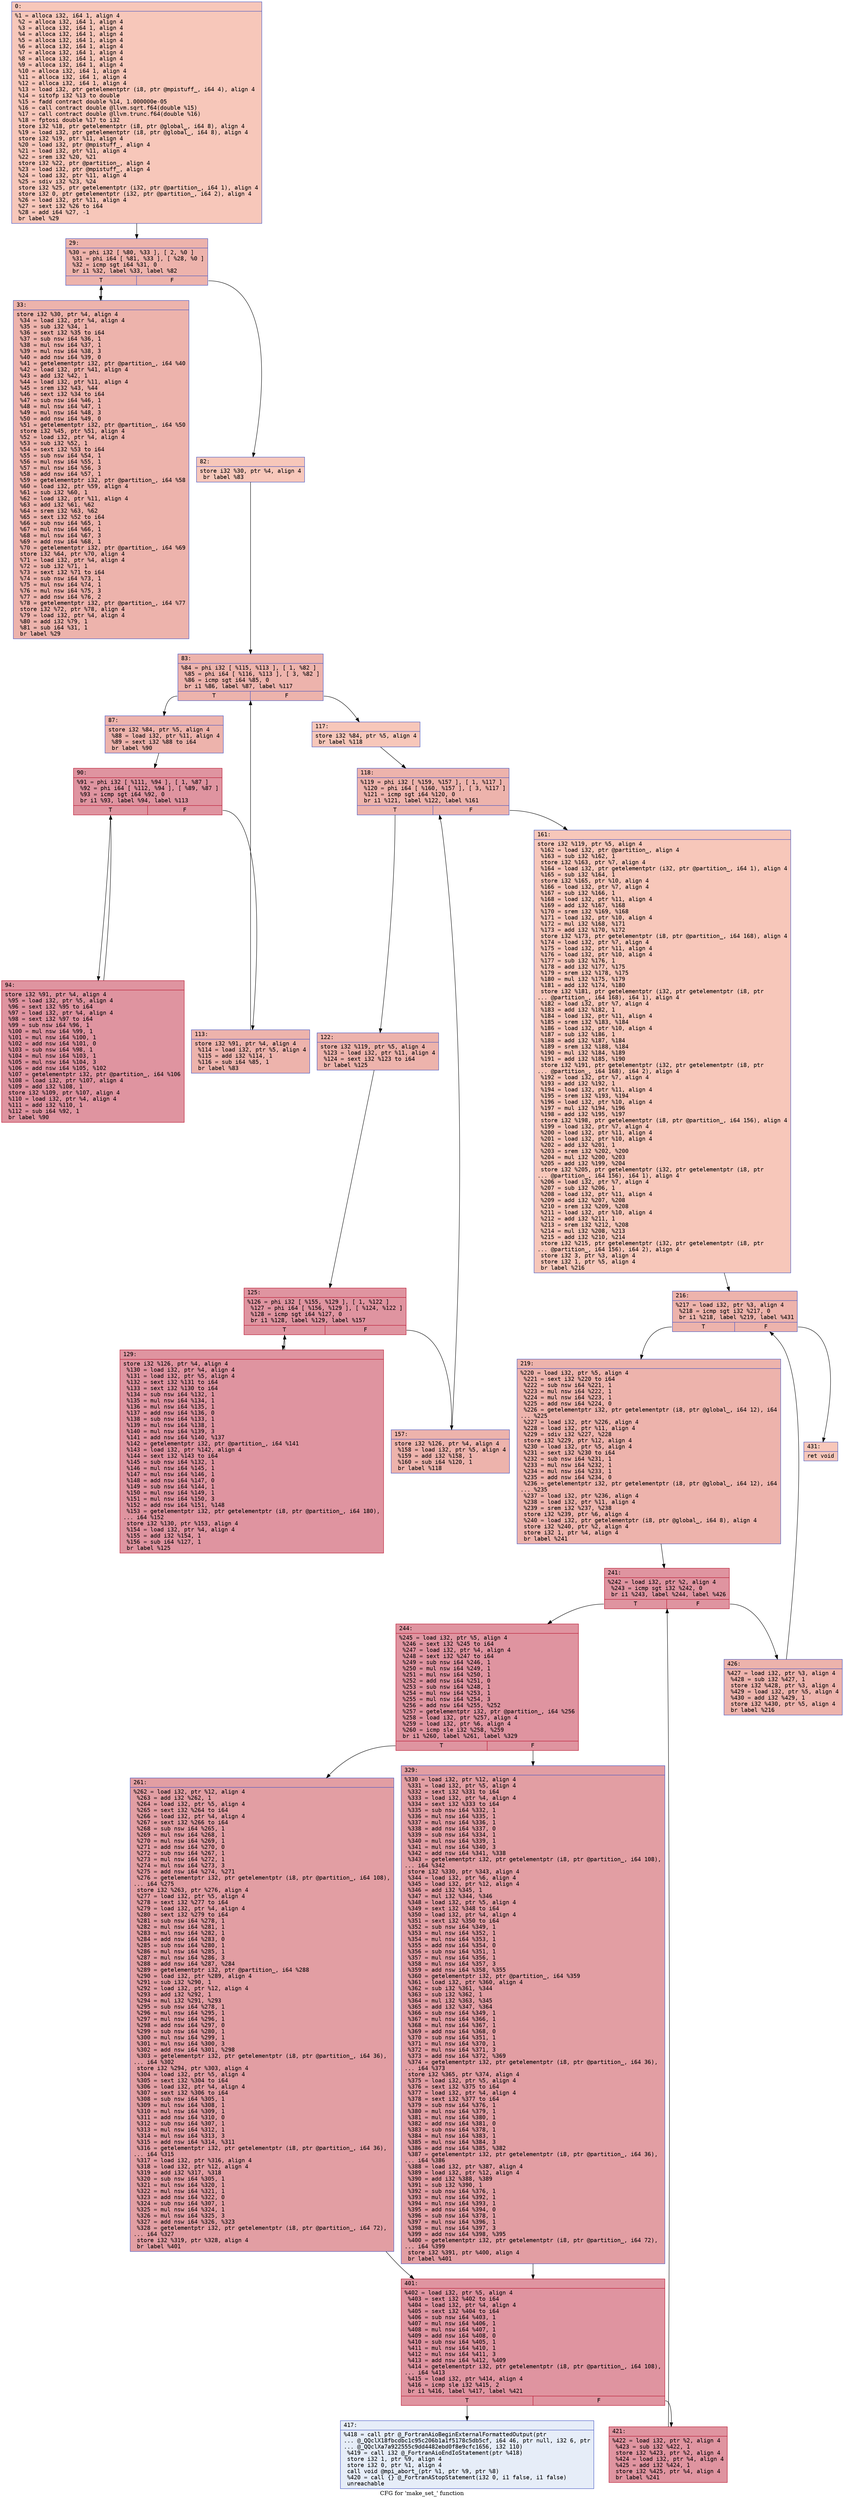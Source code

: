 digraph "CFG for 'make_set_' function" {
	label="CFG for 'make_set_' function";

	Node0x55f9a873ce80 [shape=record,color="#3d50c3ff", style=filled, fillcolor="#ec7f6370" fontname="Courier",label="{0:\l|  %1 = alloca i32, i64 1, align 4\l  %2 = alloca i32, i64 1, align 4\l  %3 = alloca i32, i64 1, align 4\l  %4 = alloca i32, i64 1, align 4\l  %5 = alloca i32, i64 1, align 4\l  %6 = alloca i32, i64 1, align 4\l  %7 = alloca i32, i64 1, align 4\l  %8 = alloca i32, i64 1, align 4\l  %9 = alloca i32, i64 1, align 4\l  %10 = alloca i32, i64 1, align 4\l  %11 = alloca i32, i64 1, align 4\l  %12 = alloca i32, i64 1, align 4\l  %13 = load i32, ptr getelementptr (i8, ptr @mpistuff_, i64 4), align 4\l  %14 = sitofp i32 %13 to double\l  %15 = fadd contract double %14, 1.000000e-05\l  %16 = call contract double @llvm.sqrt.f64(double %15)\l  %17 = call contract double @llvm.trunc.f64(double %16)\l  %18 = fptosi double %17 to i32\l  store i32 %18, ptr getelementptr (i8, ptr @global_, i64 8), align 4\l  %19 = load i32, ptr getelementptr (i8, ptr @global_, i64 8), align 4\l  store i32 %19, ptr %11, align 4\l  %20 = load i32, ptr @mpistuff_, align 4\l  %21 = load i32, ptr %11, align 4\l  %22 = srem i32 %20, %21\l  store i32 %22, ptr @partition_, align 4\l  %23 = load i32, ptr @mpistuff_, align 4\l  %24 = load i32, ptr %11, align 4\l  %25 = sdiv i32 %23, %24\l  store i32 %25, ptr getelementptr (i32, ptr @partition_, i64 1), align 4\l  store i32 0, ptr getelementptr (i32, ptr @partition_, i64 2), align 4\l  %26 = load i32, ptr %11, align 4\l  %27 = sext i32 %26 to i64\l  %28 = add i64 %27, -1\l  br label %29\l}"];
	Node0x55f9a873ce80 -> Node0x55f9a873e6e0[tooltip="0 -> 29\nProbability 100.00%" ];
	Node0x55f9a873e6e0 [shape=record,color="#3d50c3ff", style=filled, fillcolor="#d6524470" fontname="Courier",label="{29:\l|  %30 = phi i32 [ %80, %33 ], [ 2, %0 ]\l  %31 = phi i64 [ %81, %33 ], [ %28, %0 ]\l  %32 = icmp sgt i64 %31, 0\l  br i1 %32, label %33, label %82\l|{<s0>T|<s1>F}}"];
	Node0x55f9a873e6e0:s0 -> Node0x55f9a873e810[tooltip="29 -> 33\nProbability 96.88%" ];
	Node0x55f9a873e6e0:s1 -> Node0x55f9a873eb50[tooltip="29 -> 82\nProbability 3.12%" ];
	Node0x55f9a873e810 [shape=record,color="#3d50c3ff", style=filled, fillcolor="#d6524470" fontname="Courier",label="{33:\l|  store i32 %30, ptr %4, align 4\l  %34 = load i32, ptr %4, align 4\l  %35 = sub i32 %34, 1\l  %36 = sext i32 %35 to i64\l  %37 = sub nsw i64 %36, 1\l  %38 = mul nsw i64 %37, 1\l  %39 = mul nsw i64 %38, 3\l  %40 = add nsw i64 %39, 0\l  %41 = getelementptr i32, ptr @partition_, i64 %40\l  %42 = load i32, ptr %41, align 4\l  %43 = add i32 %42, 1\l  %44 = load i32, ptr %11, align 4\l  %45 = srem i32 %43, %44\l  %46 = sext i32 %34 to i64\l  %47 = sub nsw i64 %46, 1\l  %48 = mul nsw i64 %47, 1\l  %49 = mul nsw i64 %48, 3\l  %50 = add nsw i64 %49, 0\l  %51 = getelementptr i32, ptr @partition_, i64 %50\l  store i32 %45, ptr %51, align 4\l  %52 = load i32, ptr %4, align 4\l  %53 = sub i32 %52, 1\l  %54 = sext i32 %53 to i64\l  %55 = sub nsw i64 %54, 1\l  %56 = mul nsw i64 %55, 1\l  %57 = mul nsw i64 %56, 3\l  %58 = add nsw i64 %57, 1\l  %59 = getelementptr i32, ptr @partition_, i64 %58\l  %60 = load i32, ptr %59, align 4\l  %61 = sub i32 %60, 1\l  %62 = load i32, ptr %11, align 4\l  %63 = add i32 %61, %62\l  %64 = srem i32 %63, %62\l  %65 = sext i32 %52 to i64\l  %66 = sub nsw i64 %65, 1\l  %67 = mul nsw i64 %66, 1\l  %68 = mul nsw i64 %67, 3\l  %69 = add nsw i64 %68, 1\l  %70 = getelementptr i32, ptr @partition_, i64 %69\l  store i32 %64, ptr %70, align 4\l  %71 = load i32, ptr %4, align 4\l  %72 = sub i32 %71, 1\l  %73 = sext i32 %71 to i64\l  %74 = sub nsw i64 %73, 1\l  %75 = mul nsw i64 %74, 1\l  %76 = mul nsw i64 %75, 3\l  %77 = add nsw i64 %76, 2\l  %78 = getelementptr i32, ptr @partition_, i64 %77\l  store i32 %72, ptr %78, align 4\l  %79 = load i32, ptr %4, align 4\l  %80 = add i32 %79, 1\l  %81 = sub i64 %31, 1\l  br label %29\l}"];
	Node0x55f9a873e810 -> Node0x55f9a873e6e0[tooltip="33 -> 29\nProbability 100.00%" ];
	Node0x55f9a873eb50 [shape=record,color="#3d50c3ff", style=filled, fillcolor="#ec7f6370" fontname="Courier",label="{82:\l|  store i32 %30, ptr %4, align 4\l  br label %83\l}"];
	Node0x55f9a873eb50 -> Node0x55f9a8741290[tooltip="82 -> 83\nProbability 100.00%" ];
	Node0x55f9a8741290 [shape=record,color="#3d50c3ff", style=filled, fillcolor="#d6524470" fontname="Courier",label="{83:\l|  %84 = phi i32 [ %115, %113 ], [ 1, %82 ]\l  %85 = phi i64 [ %116, %113 ], [ 3, %82 ]\l  %86 = icmp sgt i64 %85, 0\l  br i1 %86, label %87, label %117\l|{<s0>T|<s1>F}}"];
	Node0x55f9a8741290:s0 -> Node0x55f9a87415b0[tooltip="83 -> 87\nProbability 96.88%" ];
	Node0x55f9a8741290:s1 -> Node0x55f9a8741600[tooltip="83 -> 117\nProbability 3.12%" ];
	Node0x55f9a87415b0 [shape=record,color="#3d50c3ff", style=filled, fillcolor="#d6524470" fontname="Courier",label="{87:\l|  store i32 %84, ptr %5, align 4\l  %88 = load i32, ptr %11, align 4\l  %89 = sext i32 %88 to i64\l  br label %90\l}"];
	Node0x55f9a87415b0 -> Node0x55f9a87418d0[tooltip="87 -> 90\nProbability 100.00%" ];
	Node0x55f9a87418d0 [shape=record,color="#b70d28ff", style=filled, fillcolor="#b70d2870" fontname="Courier",label="{90:\l|  %91 = phi i32 [ %111, %94 ], [ 1, %87 ]\l  %92 = phi i64 [ %112, %94 ], [ %89, %87 ]\l  %93 = icmp sgt i64 %92, 0\l  br i1 %93, label %94, label %113\l|{<s0>T|<s1>F}}"];
	Node0x55f9a87418d0:s0 -> Node0x55f9a87419c0[tooltip="90 -> 94\nProbability 96.88%" ];
	Node0x55f9a87418d0:s1 -> Node0x55f9a8741350[tooltip="90 -> 113\nProbability 3.12%" ];
	Node0x55f9a87419c0 [shape=record,color="#b70d28ff", style=filled, fillcolor="#b70d2870" fontname="Courier",label="{94:\l|  store i32 %91, ptr %4, align 4\l  %95 = load i32, ptr %5, align 4\l  %96 = sext i32 %95 to i64\l  %97 = load i32, ptr %4, align 4\l  %98 = sext i32 %97 to i64\l  %99 = sub nsw i64 %96, 1\l  %100 = mul nsw i64 %99, 1\l  %101 = mul nsw i64 %100, 1\l  %102 = add nsw i64 %101, 0\l  %103 = sub nsw i64 %98, 1\l  %104 = mul nsw i64 %103, 1\l  %105 = mul nsw i64 %104, 3\l  %106 = add nsw i64 %105, %102\l  %107 = getelementptr i32, ptr @partition_, i64 %106\l  %108 = load i32, ptr %107, align 4\l  %109 = add i32 %108, 1\l  store i32 %109, ptr %107, align 4\l  %110 = load i32, ptr %4, align 4\l  %111 = add i32 %110, 1\l  %112 = sub i64 %92, 1\l  br label %90\l}"];
	Node0x55f9a87419c0 -> Node0x55f9a87418d0[tooltip="94 -> 90\nProbability 100.00%" ];
	Node0x55f9a8741350 [shape=record,color="#3d50c3ff", style=filled, fillcolor="#d6524470" fontname="Courier",label="{113:\l|  store i32 %91, ptr %4, align 4\l  %114 = load i32, ptr %5, align 4\l  %115 = add i32 %114, 1\l  %116 = sub i64 %85, 1\l  br label %83\l}"];
	Node0x55f9a8741350 -> Node0x55f9a8741290[tooltip="113 -> 83\nProbability 100.00%" ];
	Node0x55f9a8741600 [shape=record,color="#3d50c3ff", style=filled, fillcolor="#ec7f6370" fontname="Courier",label="{117:\l|  store i32 %84, ptr %5, align 4\l  br label %118\l}"];
	Node0x55f9a8741600 -> Node0x55f9a8743430[tooltip="117 -> 118\nProbability 100.00%" ];
	Node0x55f9a8743430 [shape=record,color="#3d50c3ff", style=filled, fillcolor="#d6524470" fontname="Courier",label="{118:\l|  %119 = phi i32 [ %159, %157 ], [ 1, %117 ]\l  %120 = phi i64 [ %160, %157 ], [ 3, %117 ]\l  %121 = icmp sgt i64 %120, 0\l  br i1 %121, label %122, label %161\l|{<s0>T|<s1>F}}"];
	Node0x55f9a8743430:s0 -> Node0x55f9a8743750[tooltip="118 -> 122\nProbability 96.88%" ];
	Node0x55f9a8743430:s1 -> Node0x55f9a87437a0[tooltip="118 -> 161\nProbability 3.12%" ];
	Node0x55f9a8743750 [shape=record,color="#3d50c3ff", style=filled, fillcolor="#d6524470" fontname="Courier",label="{122:\l|  store i32 %119, ptr %5, align 4\l  %123 = load i32, ptr %11, align 4\l  %124 = sext i32 %123 to i64\l  br label %125\l}"];
	Node0x55f9a8743750 -> Node0x55f9a8743a30[tooltip="122 -> 125\nProbability 100.00%" ];
	Node0x55f9a8743a30 [shape=record,color="#b70d28ff", style=filled, fillcolor="#b70d2870" fontname="Courier",label="{125:\l|  %126 = phi i32 [ %155, %129 ], [ 1, %122 ]\l  %127 = phi i64 [ %156, %129 ], [ %124, %122 ]\l  %128 = icmp sgt i64 %127, 0\l  br i1 %128, label %129, label %157\l|{<s0>T|<s1>F}}"];
	Node0x55f9a8743a30:s0 -> Node0x55f9a8743af0[tooltip="125 -> 129\nProbability 96.88%" ];
	Node0x55f9a8743a30:s1 -> Node0x55f9a87434f0[tooltip="125 -> 157\nProbability 3.12%" ];
	Node0x55f9a8743af0 [shape=record,color="#b70d28ff", style=filled, fillcolor="#b70d2870" fontname="Courier",label="{129:\l|  store i32 %126, ptr %4, align 4\l  %130 = load i32, ptr %4, align 4\l  %131 = load i32, ptr %5, align 4\l  %132 = sext i32 %131 to i64\l  %133 = sext i32 %130 to i64\l  %134 = sub nsw i64 %132, 1\l  %135 = mul nsw i64 %134, 1\l  %136 = mul nsw i64 %135, 1\l  %137 = add nsw i64 %136, 0\l  %138 = sub nsw i64 %133, 1\l  %139 = mul nsw i64 %138, 1\l  %140 = mul nsw i64 %139, 3\l  %141 = add nsw i64 %140, %137\l  %142 = getelementptr i32, ptr @partition_, i64 %141\l  %143 = load i32, ptr %142, align 4\l  %144 = sext i32 %143 to i64\l  %145 = sub nsw i64 %132, 1\l  %146 = mul nsw i64 %145, 1\l  %147 = mul nsw i64 %146, 1\l  %148 = add nsw i64 %147, 0\l  %149 = sub nsw i64 %144, 1\l  %150 = mul nsw i64 %149, 1\l  %151 = mul nsw i64 %150, 3\l  %152 = add nsw i64 %151, %148\l  %153 = getelementptr i32, ptr getelementptr (i8, ptr @partition_, i64 180),\l... i64 %152\l  store i32 %130, ptr %153, align 4\l  %154 = load i32, ptr %4, align 4\l  %155 = add i32 %154, 1\l  %156 = sub i64 %127, 1\l  br label %125\l}"];
	Node0x55f9a8743af0 -> Node0x55f9a8743a30[tooltip="129 -> 125\nProbability 100.00%" ];
	Node0x55f9a87434f0 [shape=record,color="#3d50c3ff", style=filled, fillcolor="#d6524470" fontname="Courier",label="{157:\l|  store i32 %126, ptr %4, align 4\l  %158 = load i32, ptr %5, align 4\l  %159 = add i32 %158, 1\l  %160 = sub i64 %120, 1\l  br label %118\l}"];
	Node0x55f9a87434f0 -> Node0x55f9a8743430[tooltip="157 -> 118\nProbability 100.00%" ];
	Node0x55f9a87437a0 [shape=record,color="#3d50c3ff", style=filled, fillcolor="#ec7f6370" fontname="Courier",label="{161:\l|  store i32 %119, ptr %5, align 4\l  %162 = load i32, ptr @partition_, align 4\l  %163 = sub i32 %162, 1\l  store i32 %163, ptr %7, align 4\l  %164 = load i32, ptr getelementptr (i32, ptr @partition_, i64 1), align 4\l  %165 = sub i32 %164, 1\l  store i32 %165, ptr %10, align 4\l  %166 = load i32, ptr %7, align 4\l  %167 = sub i32 %166, 1\l  %168 = load i32, ptr %11, align 4\l  %169 = add i32 %167, %168\l  %170 = srem i32 %169, %168\l  %171 = load i32, ptr %10, align 4\l  %172 = mul i32 %168, %171\l  %173 = add i32 %170, %172\l  store i32 %173, ptr getelementptr (i8, ptr @partition_, i64 168), align 4\l  %174 = load i32, ptr %7, align 4\l  %175 = load i32, ptr %11, align 4\l  %176 = load i32, ptr %10, align 4\l  %177 = sub i32 %176, 1\l  %178 = add i32 %177, %175\l  %179 = srem i32 %178, %175\l  %180 = mul i32 %175, %179\l  %181 = add i32 %174, %180\l  store i32 %181, ptr getelementptr (i32, ptr getelementptr (i8, ptr\l... @partition_, i64 168), i64 1), align 4\l  %182 = load i32, ptr %7, align 4\l  %183 = add i32 %182, 1\l  %184 = load i32, ptr %11, align 4\l  %185 = srem i32 %183, %184\l  %186 = load i32, ptr %10, align 4\l  %187 = sub i32 %186, 1\l  %188 = add i32 %187, %184\l  %189 = srem i32 %188, %184\l  %190 = mul i32 %184, %189\l  %191 = add i32 %185, %190\l  store i32 %191, ptr getelementptr (i32, ptr getelementptr (i8, ptr\l... @partition_, i64 168), i64 2), align 4\l  %192 = load i32, ptr %7, align 4\l  %193 = add i32 %192, 1\l  %194 = load i32, ptr %11, align 4\l  %195 = srem i32 %193, %194\l  %196 = load i32, ptr %10, align 4\l  %197 = mul i32 %194, %196\l  %198 = add i32 %195, %197\l  store i32 %198, ptr getelementptr (i8, ptr @partition_, i64 156), align 4\l  %199 = load i32, ptr %7, align 4\l  %200 = load i32, ptr %11, align 4\l  %201 = load i32, ptr %10, align 4\l  %202 = add i32 %201, 1\l  %203 = srem i32 %202, %200\l  %204 = mul i32 %200, %203\l  %205 = add i32 %199, %204\l  store i32 %205, ptr getelementptr (i32, ptr getelementptr (i8, ptr\l... @partition_, i64 156), i64 1), align 4\l  %206 = load i32, ptr %7, align 4\l  %207 = sub i32 %206, 1\l  %208 = load i32, ptr %11, align 4\l  %209 = add i32 %207, %208\l  %210 = srem i32 %209, %208\l  %211 = load i32, ptr %10, align 4\l  %212 = add i32 %211, 1\l  %213 = srem i32 %212, %208\l  %214 = mul i32 %208, %213\l  %215 = add i32 %210, %214\l  store i32 %215, ptr getelementptr (i32, ptr getelementptr (i8, ptr\l... @partition_, i64 156), i64 2), align 4\l  store i32 3, ptr %3, align 4\l  store i32 1, ptr %5, align 4\l  br label %216\l}"];
	Node0x55f9a87437a0 -> Node0x55f9a8748860[tooltip="161 -> 216\nProbability 100.00%" ];
	Node0x55f9a8748860 [shape=record,color="#3d50c3ff", style=filled, fillcolor="#d6524470" fontname="Courier",label="{216:\l|  %217 = load i32, ptr %3, align 4\l  %218 = icmp sgt i32 %217, 0\l  br i1 %218, label %219, label %431\l|{<s0>T|<s1>F}}"];
	Node0x55f9a8748860:s0 -> Node0x55f9a8748a30[tooltip="216 -> 219\nProbability 96.88%" ];
	Node0x55f9a8748860:s1 -> Node0x55f9a8748a80[tooltip="216 -> 431\nProbability 3.12%" ];
	Node0x55f9a8748a30 [shape=record,color="#3d50c3ff", style=filled, fillcolor="#d6524470" fontname="Courier",label="{219:\l|  %220 = load i32, ptr %5, align 4\l  %221 = sext i32 %220 to i64\l  %222 = sub nsw i64 %221, 1\l  %223 = mul nsw i64 %222, 1\l  %224 = mul nsw i64 %223, 1\l  %225 = add nsw i64 %224, 0\l  %226 = getelementptr i32, ptr getelementptr (i8, ptr @global_, i64 12), i64\l... %225\l  %227 = load i32, ptr %226, align 4\l  %228 = load i32, ptr %11, align 4\l  %229 = sdiv i32 %227, %228\l  store i32 %229, ptr %12, align 4\l  %230 = load i32, ptr %5, align 4\l  %231 = sext i32 %230 to i64\l  %232 = sub nsw i64 %231, 1\l  %233 = mul nsw i64 %232, 1\l  %234 = mul nsw i64 %233, 1\l  %235 = add nsw i64 %234, 0\l  %236 = getelementptr i32, ptr getelementptr (i8, ptr @global_, i64 12), i64\l... %235\l  %237 = load i32, ptr %236, align 4\l  %238 = load i32, ptr %11, align 4\l  %239 = srem i32 %237, %238\l  store i32 %239, ptr %6, align 4\l  %240 = load i32, ptr getelementptr (i8, ptr @global_, i64 8), align 4\l  store i32 %240, ptr %2, align 4\l  store i32 1, ptr %4, align 4\l  br label %241\l}"];
	Node0x55f9a8748a30 -> Node0x55f9a87499b0[tooltip="219 -> 241\nProbability 100.00%" ];
	Node0x55f9a87499b0 [shape=record,color="#b70d28ff", style=filled, fillcolor="#b70d2870" fontname="Courier",label="{241:\l|  %242 = load i32, ptr %2, align 4\l  %243 = icmp sgt i32 %242, 0\l  br i1 %243, label %244, label %426\l|{<s0>T|<s1>F}}"];
	Node0x55f9a87499b0:s0 -> Node0x55f9a8749b80[tooltip="241 -> 244\nProbability 96.88%" ];
	Node0x55f9a87499b0:s1 -> Node0x55f9a8749bd0[tooltip="241 -> 426\nProbability 3.12%" ];
	Node0x55f9a8749b80 [shape=record,color="#b70d28ff", style=filled, fillcolor="#b70d2870" fontname="Courier",label="{244:\l|  %245 = load i32, ptr %5, align 4\l  %246 = sext i32 %245 to i64\l  %247 = load i32, ptr %4, align 4\l  %248 = sext i32 %247 to i64\l  %249 = sub nsw i64 %246, 1\l  %250 = mul nsw i64 %249, 1\l  %251 = mul nsw i64 %250, 1\l  %252 = add nsw i64 %251, 0\l  %253 = sub nsw i64 %248, 1\l  %254 = mul nsw i64 %253, 1\l  %255 = mul nsw i64 %254, 3\l  %256 = add nsw i64 %255, %252\l  %257 = getelementptr i32, ptr @partition_, i64 %256\l  %258 = load i32, ptr %257, align 4\l  %259 = load i32, ptr %6, align 4\l  %260 = icmp sle i32 %258, %259\l  br i1 %260, label %261, label %329\l|{<s0>T|<s1>F}}"];
	Node0x55f9a8749b80:s0 -> Node0x55f9a874a560[tooltip="244 -> 261\nProbability 50.00%" ];
	Node0x55f9a8749b80:s1 -> Node0x55f9a874a5b0[tooltip="244 -> 329\nProbability 50.00%" ];
	Node0x55f9a874a560 [shape=record,color="#3d50c3ff", style=filled, fillcolor="#be242e70" fontname="Courier",label="{261:\l|  %262 = load i32, ptr %12, align 4\l  %263 = add i32 %262, 1\l  %264 = load i32, ptr %5, align 4\l  %265 = sext i32 %264 to i64\l  %266 = load i32, ptr %4, align 4\l  %267 = sext i32 %266 to i64\l  %268 = sub nsw i64 %265, 1\l  %269 = mul nsw i64 %268, 1\l  %270 = mul nsw i64 %269, 1\l  %271 = add nsw i64 %270, 0\l  %272 = sub nsw i64 %267, 1\l  %273 = mul nsw i64 %272, 1\l  %274 = mul nsw i64 %273, 3\l  %275 = add nsw i64 %274, %271\l  %276 = getelementptr i32, ptr getelementptr (i8, ptr @partition_, i64 108),\l... i64 %275\l  store i32 %263, ptr %276, align 4\l  %277 = load i32, ptr %5, align 4\l  %278 = sext i32 %277 to i64\l  %279 = load i32, ptr %4, align 4\l  %280 = sext i32 %279 to i64\l  %281 = sub nsw i64 %278, 1\l  %282 = mul nsw i64 %281, 1\l  %283 = mul nsw i64 %282, 1\l  %284 = add nsw i64 %283, 0\l  %285 = sub nsw i64 %280, 1\l  %286 = mul nsw i64 %285, 1\l  %287 = mul nsw i64 %286, 3\l  %288 = add nsw i64 %287, %284\l  %289 = getelementptr i32, ptr @partition_, i64 %288\l  %290 = load i32, ptr %289, align 4\l  %291 = sub i32 %290, 1\l  %292 = load i32, ptr %12, align 4\l  %293 = add i32 %292, 1\l  %294 = mul i32 %291, %293\l  %295 = sub nsw i64 %278, 1\l  %296 = mul nsw i64 %295, 1\l  %297 = mul nsw i64 %296, 1\l  %298 = add nsw i64 %297, 0\l  %299 = sub nsw i64 %280, 1\l  %300 = mul nsw i64 %299, 1\l  %301 = mul nsw i64 %300, 3\l  %302 = add nsw i64 %301, %298\l  %303 = getelementptr i32, ptr getelementptr (i8, ptr @partition_, i64 36),\l... i64 %302\l  store i32 %294, ptr %303, align 4\l  %304 = load i32, ptr %5, align 4\l  %305 = sext i32 %304 to i64\l  %306 = load i32, ptr %4, align 4\l  %307 = sext i32 %306 to i64\l  %308 = sub nsw i64 %305, 1\l  %309 = mul nsw i64 %308, 1\l  %310 = mul nsw i64 %309, 1\l  %311 = add nsw i64 %310, 0\l  %312 = sub nsw i64 %307, 1\l  %313 = mul nsw i64 %312, 1\l  %314 = mul nsw i64 %313, 3\l  %315 = add nsw i64 %314, %311\l  %316 = getelementptr i32, ptr getelementptr (i8, ptr @partition_, i64 36),\l... i64 %315\l  %317 = load i32, ptr %316, align 4\l  %318 = load i32, ptr %12, align 4\l  %319 = add i32 %317, %318\l  %320 = sub nsw i64 %305, 1\l  %321 = mul nsw i64 %320, 1\l  %322 = mul nsw i64 %321, 1\l  %323 = add nsw i64 %322, 0\l  %324 = sub nsw i64 %307, 1\l  %325 = mul nsw i64 %324, 1\l  %326 = mul nsw i64 %325, 3\l  %327 = add nsw i64 %326, %323\l  %328 = getelementptr i32, ptr getelementptr (i8, ptr @partition_, i64 72),\l... i64 %327\l  store i32 %319, ptr %328, align 4\l  br label %401\l}"];
	Node0x55f9a874a560 -> Node0x55f9a874ced0[tooltip="261 -> 401\nProbability 100.00%" ];
	Node0x55f9a874a5b0 [shape=record,color="#3d50c3ff", style=filled, fillcolor="#be242e70" fontname="Courier",label="{329:\l|  %330 = load i32, ptr %12, align 4\l  %331 = load i32, ptr %5, align 4\l  %332 = sext i32 %331 to i64\l  %333 = load i32, ptr %4, align 4\l  %334 = sext i32 %333 to i64\l  %335 = sub nsw i64 %332, 1\l  %336 = mul nsw i64 %335, 1\l  %337 = mul nsw i64 %336, 1\l  %338 = add nsw i64 %337, 0\l  %339 = sub nsw i64 %334, 1\l  %340 = mul nsw i64 %339, 1\l  %341 = mul nsw i64 %340, 3\l  %342 = add nsw i64 %341, %338\l  %343 = getelementptr i32, ptr getelementptr (i8, ptr @partition_, i64 108),\l... i64 %342\l  store i32 %330, ptr %343, align 4\l  %344 = load i32, ptr %6, align 4\l  %345 = load i32, ptr %12, align 4\l  %346 = add i32 %345, 1\l  %347 = mul i32 %344, %346\l  %348 = load i32, ptr %5, align 4\l  %349 = sext i32 %348 to i64\l  %350 = load i32, ptr %4, align 4\l  %351 = sext i32 %350 to i64\l  %352 = sub nsw i64 %349, 1\l  %353 = mul nsw i64 %352, 1\l  %354 = mul nsw i64 %353, 1\l  %355 = add nsw i64 %354, 0\l  %356 = sub nsw i64 %351, 1\l  %357 = mul nsw i64 %356, 1\l  %358 = mul nsw i64 %357, 3\l  %359 = add nsw i64 %358, %355\l  %360 = getelementptr i32, ptr @partition_, i64 %359\l  %361 = load i32, ptr %360, align 4\l  %362 = sub i32 %361, %344\l  %363 = sub i32 %362, 1\l  %364 = mul i32 %363, %345\l  %365 = add i32 %347, %364\l  %366 = sub nsw i64 %349, 1\l  %367 = mul nsw i64 %366, 1\l  %368 = mul nsw i64 %367, 1\l  %369 = add nsw i64 %368, 0\l  %370 = sub nsw i64 %351, 1\l  %371 = mul nsw i64 %370, 1\l  %372 = mul nsw i64 %371, 3\l  %373 = add nsw i64 %372, %369\l  %374 = getelementptr i32, ptr getelementptr (i8, ptr @partition_, i64 36),\l... i64 %373\l  store i32 %365, ptr %374, align 4\l  %375 = load i32, ptr %5, align 4\l  %376 = sext i32 %375 to i64\l  %377 = load i32, ptr %4, align 4\l  %378 = sext i32 %377 to i64\l  %379 = sub nsw i64 %376, 1\l  %380 = mul nsw i64 %379, 1\l  %381 = mul nsw i64 %380, 1\l  %382 = add nsw i64 %381, 0\l  %383 = sub nsw i64 %378, 1\l  %384 = mul nsw i64 %383, 1\l  %385 = mul nsw i64 %384, 3\l  %386 = add nsw i64 %385, %382\l  %387 = getelementptr i32, ptr getelementptr (i8, ptr @partition_, i64 36),\l... i64 %386\l  %388 = load i32, ptr %387, align 4\l  %389 = load i32, ptr %12, align 4\l  %390 = add i32 %388, %389\l  %391 = sub i32 %390, 1\l  %392 = sub nsw i64 %376, 1\l  %393 = mul nsw i64 %392, 1\l  %394 = mul nsw i64 %393, 1\l  %395 = add nsw i64 %394, 0\l  %396 = sub nsw i64 %378, 1\l  %397 = mul nsw i64 %396, 1\l  %398 = mul nsw i64 %397, 3\l  %399 = add nsw i64 %398, %395\l  %400 = getelementptr i32, ptr getelementptr (i8, ptr @partition_, i64 72),\l... i64 %399\l  store i32 %391, ptr %400, align 4\l  br label %401\l}"];
	Node0x55f9a874a5b0 -> Node0x55f9a874ced0[tooltip="329 -> 401\nProbability 100.00%" ];
	Node0x55f9a874ced0 [shape=record,color="#b70d28ff", style=filled, fillcolor="#b70d2870" fontname="Courier",label="{401:\l|  %402 = load i32, ptr %5, align 4\l  %403 = sext i32 %402 to i64\l  %404 = load i32, ptr %4, align 4\l  %405 = sext i32 %404 to i64\l  %406 = sub nsw i64 %403, 1\l  %407 = mul nsw i64 %406, 1\l  %408 = mul nsw i64 %407, 1\l  %409 = add nsw i64 %408, 0\l  %410 = sub nsw i64 %405, 1\l  %411 = mul nsw i64 %410, 1\l  %412 = mul nsw i64 %411, 3\l  %413 = add nsw i64 %412, %409\l  %414 = getelementptr i32, ptr getelementptr (i8, ptr @partition_, i64 108),\l... i64 %413\l  %415 = load i32, ptr %414, align 4\l  %416 = icmp sle i32 %415, 2\l  br i1 %416, label %417, label %421\l|{<s0>T|<s1>F}}"];
	Node0x55f9a874ced0:s0 -> Node0x55f9a8747890[tooltip="401 -> 417\nProbability 0.00%" ];
	Node0x55f9a874ced0:s1 -> Node0x55f9a87478e0[tooltip="401 -> 421\nProbability 100.00%" ];
	Node0x55f9a8747890 [shape=record,color="#3d50c3ff", style=filled, fillcolor="#c7d7f070" fontname="Courier",label="{417:\l|  %418 = call ptr @_FortranAioBeginExternalFormattedOutput(ptr\l... @_QQclX18fbcdbc1c95c206b1a1f5178c5db5cf, i64 46, ptr null, i32 6, ptr\l... @_QQclXa7a922555c9dd4482ebd0f8e9cfc1656, i32 110)\l  %419 = call i32 @_FortranAioEndIoStatement(ptr %418)\l  store i32 1, ptr %9, align 4\l  store i32 0, ptr %1, align 4\l  call void @mpi_abort_(ptr %1, ptr %9, ptr %8)\l  %420 = call \{\} @_FortranAStopStatement(i32 0, i1 false, i1 false)\l  unreachable\l}"];
	Node0x55f9a87478e0 [shape=record,color="#b70d28ff", style=filled, fillcolor="#b70d2870" fontname="Courier",label="{421:\l|  %422 = load i32, ptr %2, align 4\l  %423 = sub i32 %422, 1\l  store i32 %423, ptr %2, align 4\l  %424 = load i32, ptr %4, align 4\l  %425 = add i32 %424, 1\l  store i32 %425, ptr %4, align 4\l  br label %241\l}"];
	Node0x55f9a87478e0 -> Node0x55f9a87499b0[tooltip="421 -> 241\nProbability 100.00%" ];
	Node0x55f9a8749bd0 [shape=record,color="#3d50c3ff", style=filled, fillcolor="#d6524470" fontname="Courier",label="{426:\l|  %427 = load i32, ptr %3, align 4\l  %428 = sub i32 %427, 1\l  store i32 %428, ptr %3, align 4\l  %429 = load i32, ptr %5, align 4\l  %430 = add i32 %429, 1\l  store i32 %430, ptr %5, align 4\l  br label %216\l}"];
	Node0x55f9a8749bd0 -> Node0x55f9a8748860[tooltip="426 -> 216\nProbability 100.00%" ];
	Node0x55f9a8748a80 [shape=record,color="#3d50c3ff", style=filled, fillcolor="#ec7f6370" fontname="Courier",label="{431:\l|  ret void\l}"];
}
